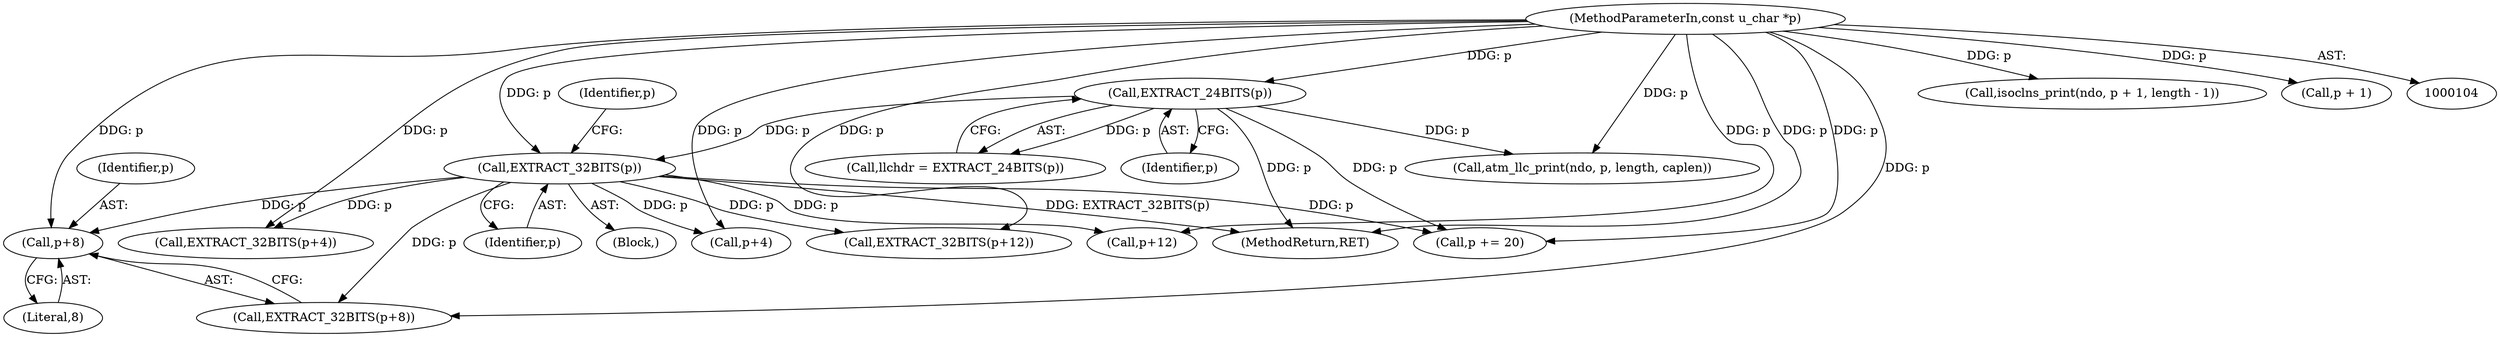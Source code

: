 digraph "0_tcpdump_1dcd10aceabbc03bf571ea32b892c522cbe923de@pointer" {
"1000240" [label="(Call,p+8)"];
"1000107" [label="(MethodParameterIn,const u_char *p)"];
"1000231" [label="(Call,EXTRACT_32BITS(p))"];
"1000186" [label="(Call,EXTRACT_24BITS(p))"];
"1000241" [label="(Identifier,p)"];
"1000236" [label="(Identifier,p)"];
"1000157" [label="(Call,isoclns_print(ndo, p + 1, length - 1))"];
"1000230" [label="(Block,)"];
"1000187" [label="(Identifier,p)"];
"1000107" [label="(MethodParameterIn,const u_char *p)"];
"1000239" [label="(Call,EXTRACT_32BITS(p+8))"];
"1000231" [label="(Call,EXTRACT_32BITS(p))"];
"1000232" [label="(Identifier,p)"];
"1000234" [label="(Call,EXTRACT_32BITS(p+4))"];
"1000268" [label="(MethodReturn,RET)"];
"1000242" [label="(Literal,8)"];
"1000235" [label="(Call,p+4)"];
"1000261" [label="(Call,atm_llc_print(ndo, p, length, caplen))"];
"1000184" [label="(Call,llchdr = EXTRACT_24BITS(p))"];
"1000159" [label="(Call,p + 1)"];
"1000244" [label="(Call,p+12)"];
"1000243" [label="(Call,EXTRACT_32BITS(p+12))"];
"1000240" [label="(Call,p+8)"];
"1000186" [label="(Call,EXTRACT_24BITS(p))"];
"1000247" [label="(Call,p += 20)"];
"1000240" -> "1000239"  [label="AST: "];
"1000240" -> "1000242"  [label="CFG: "];
"1000241" -> "1000240"  [label="AST: "];
"1000242" -> "1000240"  [label="AST: "];
"1000239" -> "1000240"  [label="CFG: "];
"1000107" -> "1000240"  [label="DDG: p"];
"1000231" -> "1000240"  [label="DDG: p"];
"1000107" -> "1000104"  [label="AST: "];
"1000107" -> "1000268"  [label="DDG: p"];
"1000107" -> "1000157"  [label="DDG: p"];
"1000107" -> "1000159"  [label="DDG: p"];
"1000107" -> "1000186"  [label="DDG: p"];
"1000107" -> "1000231"  [label="DDG: p"];
"1000107" -> "1000234"  [label="DDG: p"];
"1000107" -> "1000235"  [label="DDG: p"];
"1000107" -> "1000239"  [label="DDG: p"];
"1000107" -> "1000243"  [label="DDG: p"];
"1000107" -> "1000244"  [label="DDG: p"];
"1000107" -> "1000247"  [label="DDG: p"];
"1000107" -> "1000261"  [label="DDG: p"];
"1000231" -> "1000230"  [label="AST: "];
"1000231" -> "1000232"  [label="CFG: "];
"1000232" -> "1000231"  [label="AST: "];
"1000236" -> "1000231"  [label="CFG: "];
"1000231" -> "1000268"  [label="DDG: EXTRACT_32BITS(p)"];
"1000186" -> "1000231"  [label="DDG: p"];
"1000231" -> "1000234"  [label="DDG: p"];
"1000231" -> "1000235"  [label="DDG: p"];
"1000231" -> "1000239"  [label="DDG: p"];
"1000231" -> "1000243"  [label="DDG: p"];
"1000231" -> "1000244"  [label="DDG: p"];
"1000231" -> "1000247"  [label="DDG: p"];
"1000186" -> "1000184"  [label="AST: "];
"1000186" -> "1000187"  [label="CFG: "];
"1000187" -> "1000186"  [label="AST: "];
"1000184" -> "1000186"  [label="CFG: "];
"1000186" -> "1000268"  [label="DDG: p"];
"1000186" -> "1000184"  [label="DDG: p"];
"1000186" -> "1000247"  [label="DDG: p"];
"1000186" -> "1000261"  [label="DDG: p"];
}
